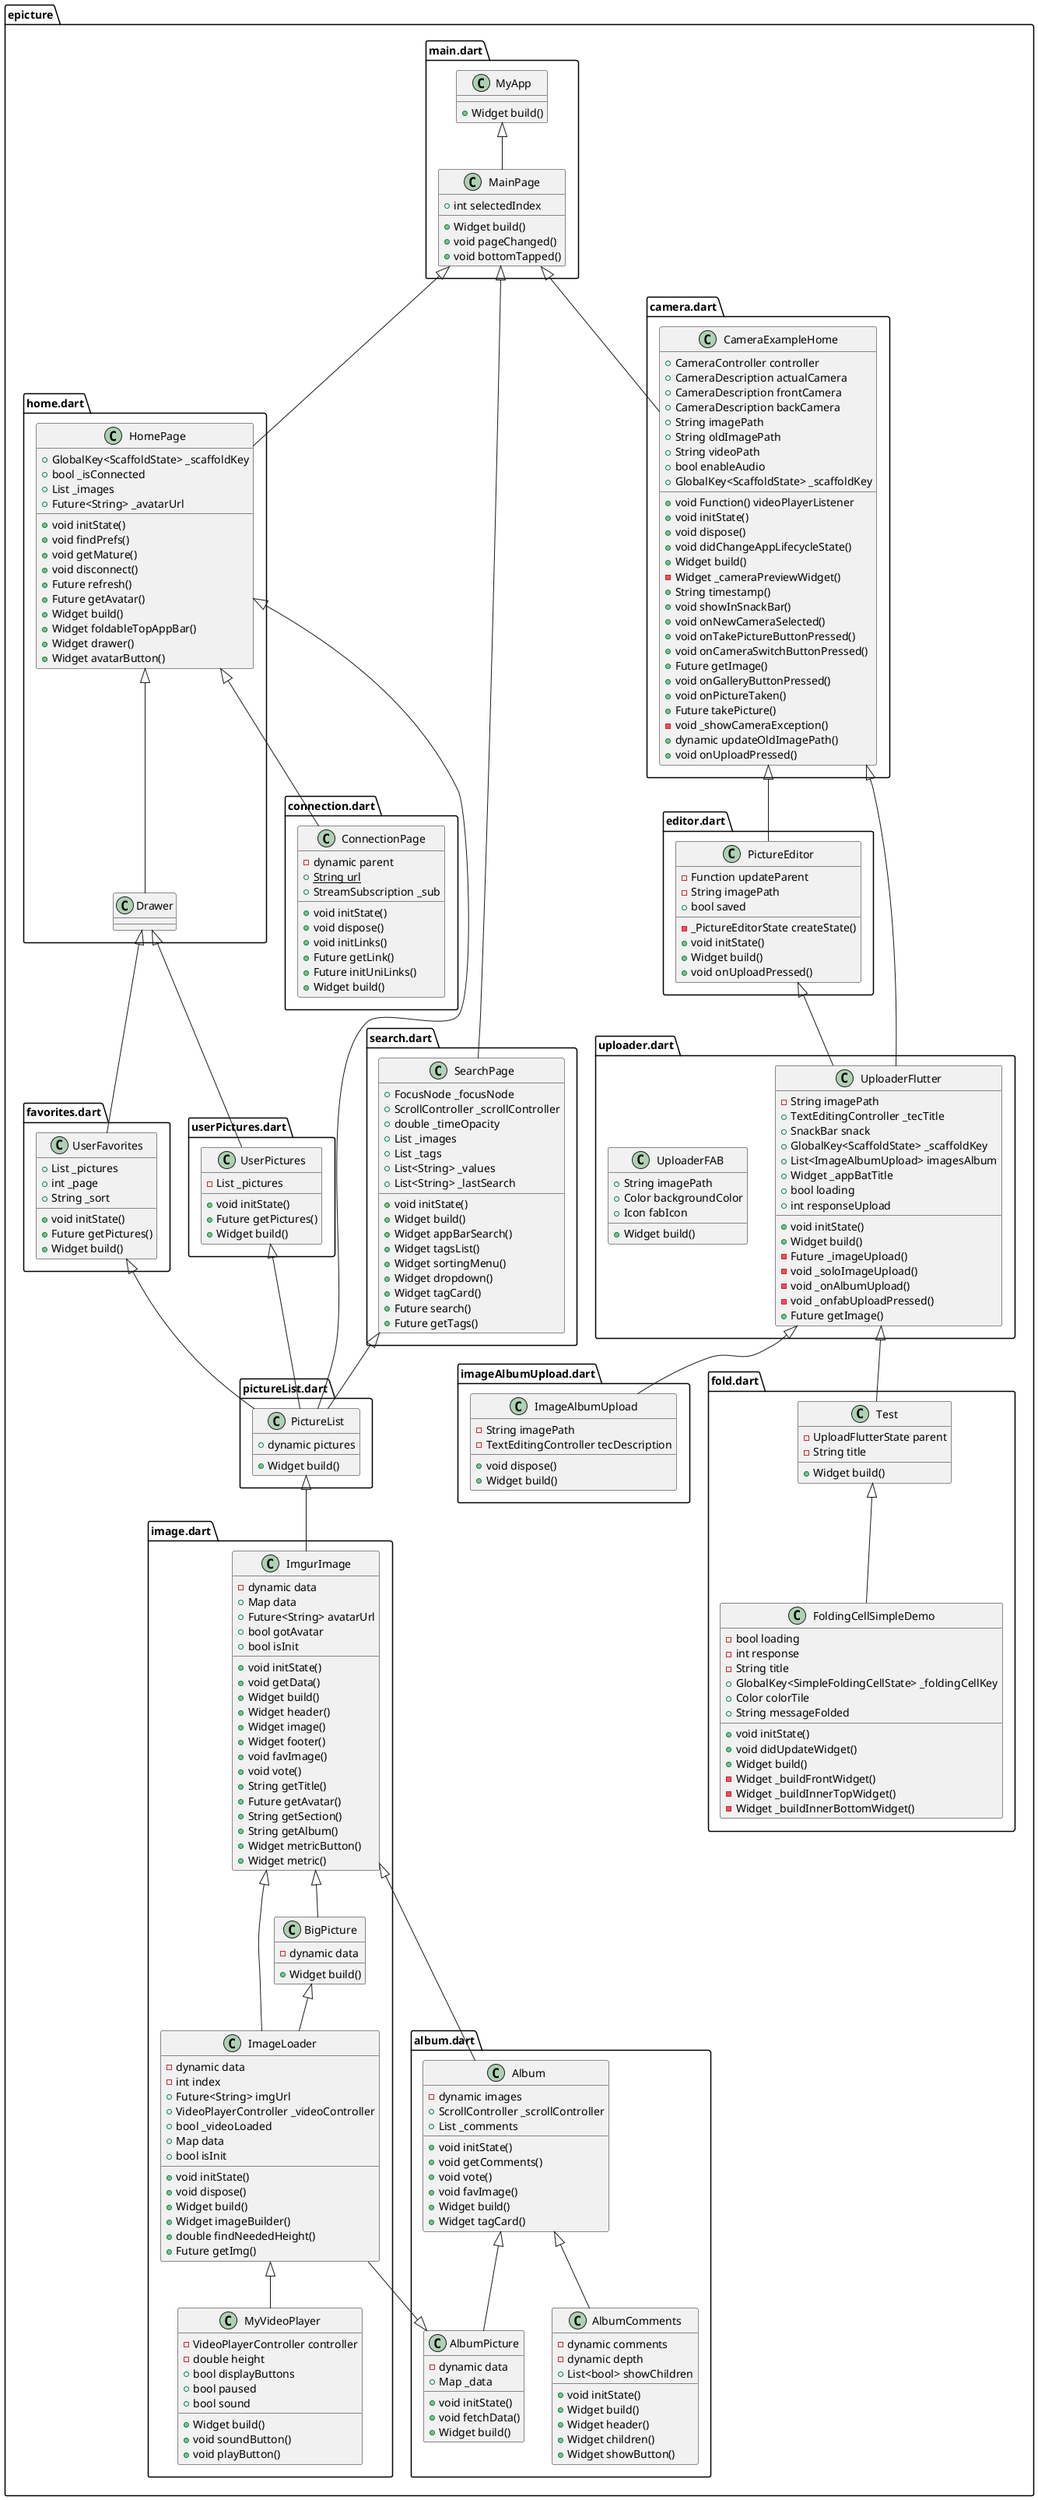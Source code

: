 @startuml
set namespaceSeparator ::

"epicture::main.dart::MyApp" <|-- "epicture::main.dart::MainPage"

class "epicture::main.dart::MyApp" {
  +Widget build()
}

class "epicture::main.dart::MainPage" {
  +int selectedIndex
  +Widget build()
  +void pageChanged()
  +void bottomTapped()
}



"epicture::main.dart::MainPage" <|-- "epicture::home.dart::HomePage"
"epicture::home.dart::HomePage" <|-- "epicture::home.dart::Drawer"

class "epicture::home.dart::HomePage" {
  +GlobalKey<ScaffoldState> _scaffoldKey
  +bool _isConnected
  +List _images
  +Future<String> _avatarUrl
  +void initState()
  +void findPrefs()
  +void getMature()
  +void disconnect()
  +Future refresh()
  +Future getAvatar()
  +Widget build()
  +Widget foldableTopAppBar()
  +Widget drawer()
  +Widget avatarButton()
}



"epicture::home.dart::Drawer" <|-- "epicture::favorites.dart::UserFavorites"

class "epicture::favorites.dart::UserFavorites" {
  +List _pictures
  +int _page
  +String _sort
  +void initState()
  +Future getPictures()
  +Widget build()
}


"epicture::home.dart::Drawer" <|-- "epicture::userPictures.dart::UserPictures"

class "epicture::userPictures.dart::UserPictures" {
  -List _pictures
  +void initState()
  +Future getPictures()
  +Widget build()
}



"epicture::home.dart::HomePage" <|-- "epicture::connection.dart::ConnectionPage"

class "epicture::connection.dart::ConnectionPage" {
  -dynamic parent
  {static} +String url
  +StreamSubscription _sub
  +void initState()
  +void dispose()
  +void initLinks()
  +Future getLink()
  +Future initUniLinks()
  +Widget build()
}



"epicture::main.dart::MainPage" <|-- "epicture::search.dart::SearchPage"

class "epicture::search.dart::SearchPage" {
  +FocusNode _focusNode
  +ScrollController _scrollController
  +double _timeOpacity
  +List _images
  +List _tags
  +List<String> _values
  +List<String> _lastSearch
  +void initState()
  +Widget build()
  +Widget appBarSearch()
  +Widget tagsList()
  +Widget sortingMenu()
  +Widget dropdown()
  +Widget tagCard()
  +Future search()
  +Future getTags()
}



"epicture::main.dart::MainPage" <|-- "epicture::camera.dart::CameraExampleHome"
"epicture::camera.dart::CameraExampleHome" <|-- "epicture::editor.dart::PictureEditor"
"epicture::camera.dart::CameraExampleHome" <|-- "epicture::uploader.dart::UploaderFlutter"


class "epicture::camera.dart::CameraExampleHome" {
  +CameraController controller
  +CameraDescription actualCamera
  +CameraDescription frontCamera
  +CameraDescription backCamera
  +String imagePath
  +String oldImagePath
  +String videoPath
  +void Function() videoPlayerListener
  +bool enableAudio
  +GlobalKey<ScaffoldState> _scaffoldKey
  +void initState()
  +void dispose()
  +void didChangeAppLifecycleState()
  +Widget build()
  -Widget _cameraPreviewWidget()
  +String timestamp()
  +void showInSnackBar()
  +void onNewCameraSelected()
  +void onTakePictureButtonPressed()
  +void onCameraSwitchButtonPressed()
  +Future getImage()
  +void onGalleryButtonPressed()
  +void onPictureTaken()
  +Future takePicture()
  -void _showCameraException()
  +dynamic updateOldImagePath()
  +void onUploadPressed()
}


"epicture::home.dart::HomePage" <|-- "epicture::pictureList.dart::PictureList"
"epicture::search.dart::SearchPage" <|-- "epicture::pictureList.dart::PictureList"
"epicture::favorites.dart::UserFavorites" <|-- "epicture::pictureList.dart::PictureList"
"epicture::userPictures.dart::UserPictures" <|-- "epicture::pictureList.dart::PictureList"

class "epicture::pictureList.dart::PictureList" {
  +dynamic pictures
  +Widget build()
}


"epicture::pictureList.dart::PictureList" <|-- "epicture::image.dart::ImgurImage"
"epicture::image.dart::ImgurImage" <|-- "epicture::image.dart::ImageLoader"
"epicture::image.dart::ImageLoader" <|-- "epicture::image.dart::MyVideoPlayer"
"epicture::image.dart::BigPicture" <|-- "epicture::image.dart::ImageLoader"
"epicture::image.dart::ImgurImage" <|-- "epicture::image.dart::BigPicture"

class "epicture::image.dart::ImgurImage" {
  -dynamic data
  +Map data
  +Future<String> avatarUrl
  +bool gotAvatar
  +bool isInit
  +void initState()
  +void getData()
  +Widget build()
  +Widget header()
  +Widget image()
  +Widget footer()
  +void favImage()
  +void vote()
  +String getTitle()
  +Future getAvatar()
  +String getSection()
  +String getAlbum()
  +Widget metricButton()
  +Widget metric()
}


class "epicture::image.dart::ImageLoader" {
  -dynamic data
  -int index
  +Future<String> imgUrl
  +VideoPlayerController _videoController
  +bool _videoLoaded
  +Map data
  +bool isInit
  +void initState()
  +void dispose()
  +Widget build()
  +Widget imageBuilder()
  +double findNeededHeight()
  +Future getImg()
}

class "epicture::image.dart::MyVideoPlayer" {
  -VideoPlayerController controller
  -double height
  +bool displayButtons
  +bool paused
  +bool sound
  +Widget build()
  +void soundButton()
  +void playButton()
}


class "epicture::image.dart::BigPicture" {
  -dynamic data
  +Widget build()
}



"epicture::album.dart::Album" --|> "epicture::image.dart::ImgurImage"
"epicture::album.dart::Album" <|-- "epicture::album.dart::AlbumPicture"
"epicture::image.dart::ImageLoader" --|> "epicture::album.dart::AlbumPicture"
"epicture::album.dart::Album" <|-- "epicture::album.dart::AlbumComments"

class "epicture::album.dart::Album" {
  -dynamic images
  +ScrollController _scrollController
  +List _comments
  +void initState()
  +void getComments()
  +void vote()
  +void favImage()
  +Widget build()
  +Widget tagCard()
}

class "epicture::album.dart::AlbumPicture" {
  -dynamic data
  +Map _data
  +void initState()
  +void fetchData()
  +Widget build()
}

class "epicture::album.dart::AlbumComments" {
  -dynamic comments
  -dynamic depth
  +List<bool> showChildren
  +void initState()
  +Widget build()
  +Widget header()
  +Widget children()
  +Widget showButton()
}



"epicture::editor.dart::PictureEditor" <|-- "epicture::uploader.dart::UploaderFlutter"

class "epicture::editor.dart::PictureEditor" {
  -Function updateParent
  -String imagePath
  +bool saved
  -_PictureEditorState createState()
  +void initState()
  +Widget build()
  +void onUploadPressed()
}


"epicture::uploader.dart::UploaderFlutter" <|-- "epicture::imageAlbumUpload.dart::ImageAlbumUpload"

class "epicture::uploader.dart::UploaderFlutter" {
  -String imagePath
  +TextEditingController _tecTitle
  +SnackBar snack
  +GlobalKey<ScaffoldState> _scaffoldKey
  +List<ImageAlbumUpload> imagesAlbum
  +Widget _appBatTitle
  +bool loading
  +int responseUpload
  +void initState()
  +Widget build()
  -Future _imageUpload()
  -void _soloImageUpload()
  -void _onAlbumUpload()
  -void _onfabUploadPressed()
  +Future getImage()
}

class "epicture::uploader.dart::UploaderFAB" {
  +String imagePath
  +Color backgroundColor
  +Icon fabIcon
  +Widget build()
}


"epicture::uploader.dart::UploaderFlutter" <|-- "epicture::fold.dart::Test"
"epicture::fold.dart::Test" <|-- "epicture::fold.dart::FoldingCellSimpleDemo"

class "epicture::fold.dart::Test" {
  -UploadFlutterState parent
  -String title
  +Widget build()
}

class "epicture::fold.dart::FoldingCellSimpleDemo" {
  -bool loading
  -int response
  -String title
  +GlobalKey<SimpleFoldingCellState> _foldingCellKey
  +Color colorTile
  +String messageFolded
  +void initState()
  +void didUpdateWidget()
  +Widget build()
  -Widget _buildFrontWidget()
  -Widget _buildInnerTopWidget()
  -Widget _buildInnerBottomWidget()
}

class "epicture::imageAlbumUpload.dart::ImageAlbumUpload" {
  -String imagePath
  -TextEditingController tecDescription
  +void dispose()
  +Widget build()
}


@enduml